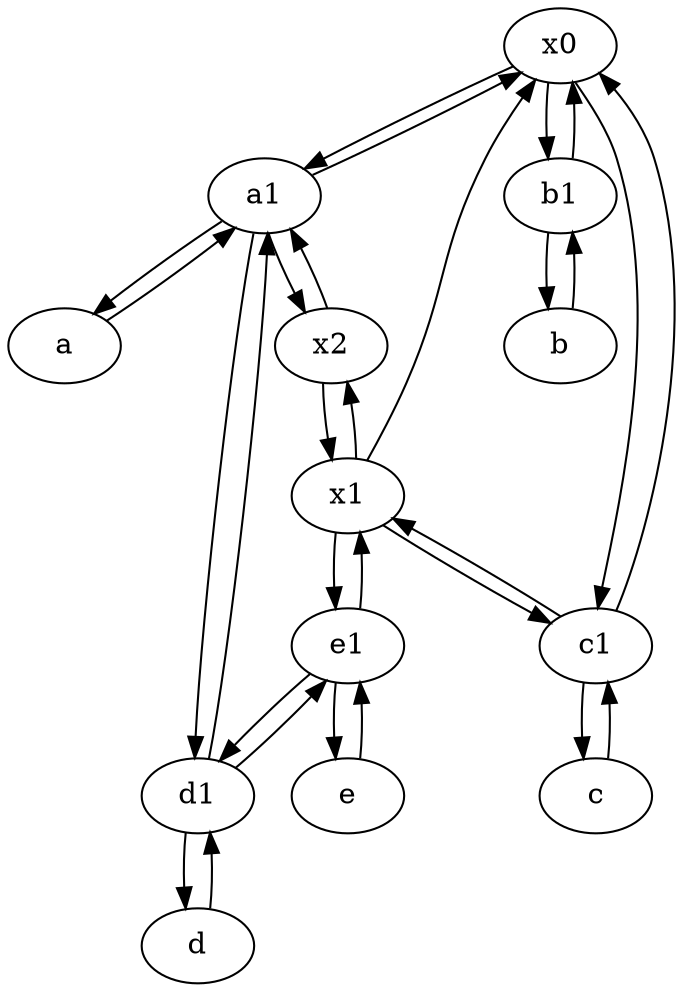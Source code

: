digraph  {
	x0;
	e1 [pos="25,45!"];
	a1 [pos="40,15!"];
	c [pos="20,10!"];
	b [pos="50,20!"];
	a [pos="40,10!"];
	e [pos="30,50!"];
	d1 [pos="25,30!"];
	x1;
	x2;
	b1 [pos="45,20!"];
	d [pos="20,30!"];
	c1 [pos="30,15!"];
	e1 -> e;
	c1 -> c;
	c1 -> x1;
	x0 -> b1;
	x1 -> c1;
	c1 -> x0;
	b1 -> b;
	b -> b1;
	x2 -> a1;
	b1 -> x0;
	x0 -> a1;
	a1 -> x2;
	x1 -> x0;
	d -> d1;
	a -> a1;
	d1 -> d;
	d1 -> e1;
	x2 -> x1;
	c -> c1;
	e1 -> d1;
	a1 -> x0;
	x1 -> x2;
	x0 -> c1;
	x1 -> e1;
	e -> e1;
	a1 -> a;
	a1 -> d1;
	e1 -> x1;
	d1 -> a1;

	}